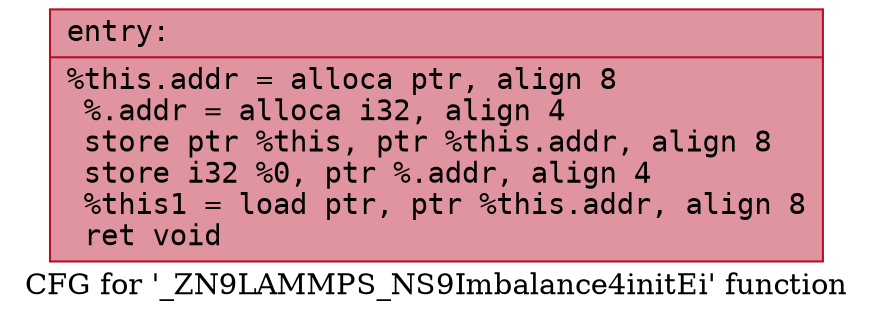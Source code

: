 digraph "CFG for '_ZN9LAMMPS_NS9Imbalance4initEi' function" {
	label="CFG for '_ZN9LAMMPS_NS9Imbalance4initEi' function";

	Node0x564d568b5150 [shape=record,color="#b70d28ff", style=filled, fillcolor="#b70d2870" fontname="Courier",label="{entry:\l|  %this.addr = alloca ptr, align 8\l  %.addr = alloca i32, align 4\l  store ptr %this, ptr %this.addr, align 8\l  store i32 %0, ptr %.addr, align 4\l  %this1 = load ptr, ptr %this.addr, align 8\l  ret void\l}"];
}
